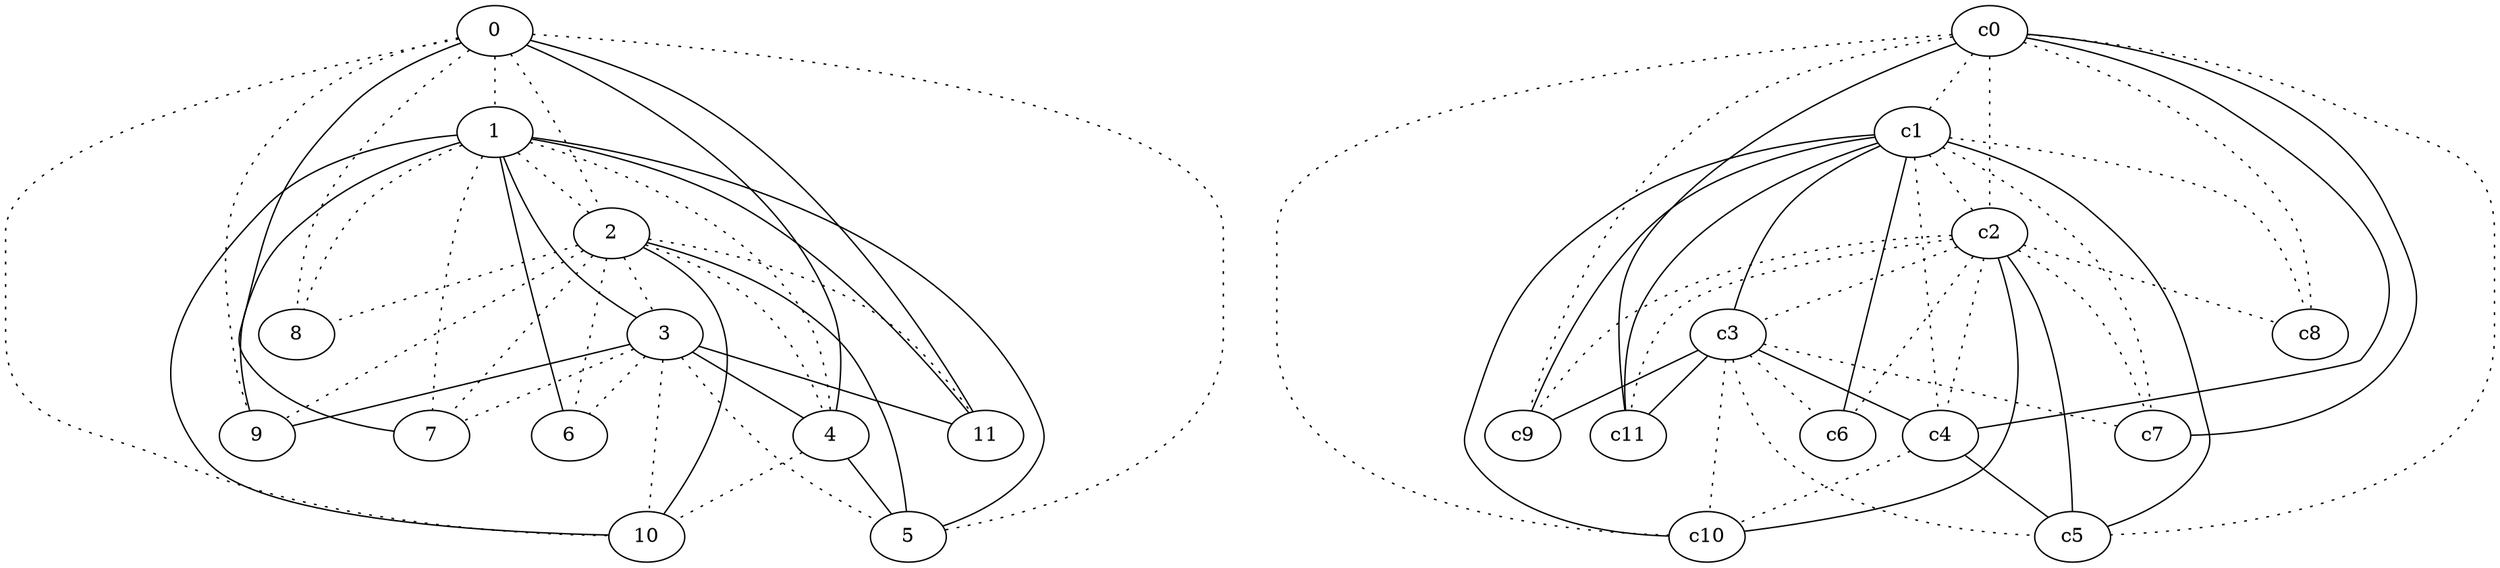 graph {
a0[label=0];
a1[label=1];
a2[label=2];
a3[label=3];
a4[label=4];
a5[label=5];
a6[label=6];
a7[label=7];
a8[label=8];
a9[label=9];
a10[label=10];
a11[label=11];
a0 -- a1 [style=dotted];
a0 -- a2 [style=dotted];
a0 -- a4;
a0 -- a5 [style=dotted];
a0 -- a7;
a0 -- a8 [style=dotted];
a0 -- a9 [style=dotted];
a0 -- a10 [style=dotted];
a0 -- a11;
a1 -- a2 [style=dotted];
a1 -- a3;
a1 -- a4 [style=dotted];
a1 -- a5;
a1 -- a6;
a1 -- a7 [style=dotted];
a1 -- a8 [style=dotted];
a1 -- a9;
a1 -- a10;
a1 -- a11;
a2 -- a3 [style=dotted];
a2 -- a4 [style=dotted];
a2 -- a5;
a2 -- a6 [style=dotted];
a2 -- a7 [style=dotted];
a2 -- a8 [style=dotted];
a2 -- a9 [style=dotted];
a2 -- a10;
a2 -- a11 [style=dotted];
a3 -- a4;
a3 -- a5 [style=dotted];
a3 -- a6 [style=dotted];
a3 -- a7 [style=dotted];
a3 -- a9;
a3 -- a10 [style=dotted];
a3 -- a11;
a4 -- a5;
a4 -- a10 [style=dotted];
c0 -- c1 [style=dotted];
c0 -- c2 [style=dotted];
c0 -- c4;
c0 -- c5 [style=dotted];
c0 -- c7;
c0 -- c8 [style=dotted];
c0 -- c9 [style=dotted];
c0 -- c10 [style=dotted];
c0 -- c11;
c1 -- c2 [style=dotted];
c1 -- c3;
c1 -- c4 [style=dotted];
c1 -- c5;
c1 -- c6;
c1 -- c7 [style=dotted];
c1 -- c8 [style=dotted];
c1 -- c9;
c1 -- c10;
c1 -- c11;
c2 -- c3 [style=dotted];
c2 -- c4 [style=dotted];
c2 -- c5;
c2 -- c6 [style=dotted];
c2 -- c7 [style=dotted];
c2 -- c8 [style=dotted];
c2 -- c9 [style=dotted];
c2 -- c10;
c2 -- c11 [style=dotted];
c3 -- c4;
c3 -- c5 [style=dotted];
c3 -- c6 [style=dotted];
c3 -- c7 [style=dotted];
c3 -- c9;
c3 -- c10 [style=dotted];
c3 -- c11;
c4 -- c5;
c4 -- c10 [style=dotted];
}
